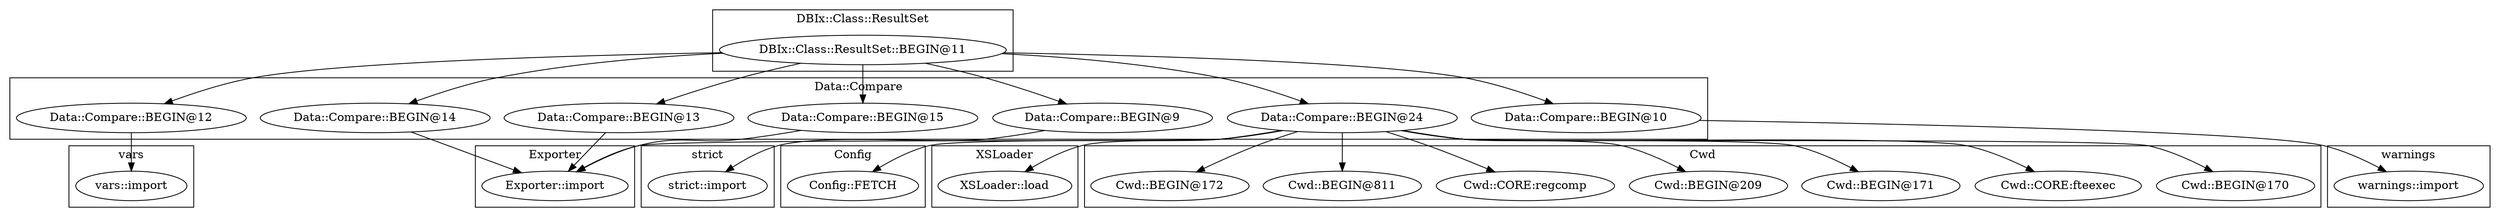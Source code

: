 digraph {
graph [overlap=false]
subgraph cluster_Config {
	label="Config";
	"Config::FETCH";
}
subgraph cluster_DBIx_Class_ResultSet {
	label="DBIx::Class::ResultSet";
	"DBIx::Class::ResultSet::BEGIN@11";
}
subgraph cluster_Data_Compare {
	label="Data::Compare";
	"Data::Compare::BEGIN@12";
	"Data::Compare::BEGIN@14";
	"Data::Compare::BEGIN@9";
	"Data::Compare::BEGIN@24";
	"Data::Compare::BEGIN@15";
	"Data::Compare::BEGIN@10";
	"Data::Compare::BEGIN@13";
}
subgraph cluster_Exporter {
	label="Exporter";
	"Exporter::import";
}
subgraph cluster_warnings {
	label="warnings";
	"warnings::import";
}
subgraph cluster_vars {
	label="vars";
	"vars::import";
}
subgraph cluster_XSLoader {
	label="XSLoader";
	"XSLoader::load";
}
subgraph cluster_Cwd {
	label="Cwd";
	"Cwd::BEGIN@811";
	"Cwd::BEGIN@172";
	"Cwd::BEGIN@170";
	"Cwd::CORE:fteexec";
	"Cwd::BEGIN@171";
	"Cwd::BEGIN@209";
	"Cwd::CORE:regcomp";
}
subgraph cluster_strict {
	label="strict";
	"strict::import";
}
"Data::Compare::BEGIN@13" -> "Exporter::import";
"Data::Compare::BEGIN@24" -> "Exporter::import";
"Data::Compare::BEGIN@15" -> "Exporter::import";
"Data::Compare::BEGIN@14" -> "Exporter::import";
"Data::Compare::BEGIN@24" -> "Cwd::BEGIN@209";
"DBIx::Class::ResultSet::BEGIN@11" -> "Data::Compare::BEGIN@13";
"Data::Compare::BEGIN@24" -> "Cwd::CORE:regcomp";
"Data::Compare::BEGIN@24" -> "Cwd::BEGIN@171";
"Data::Compare::BEGIN@10" -> "warnings::import";
"DBIx::Class::ResultSet::BEGIN@11" -> "Data::Compare::BEGIN@12";
"DBIx::Class::ResultSet::BEGIN@11" -> "Data::Compare::BEGIN@24";
"Data::Compare::BEGIN@12" -> "vars::import";
"DBIx::Class::ResultSet::BEGIN@11" -> "Data::Compare::BEGIN@15";
"Data::Compare::BEGIN@24" -> "Cwd::BEGIN@172";
"DBIx::Class::ResultSet::BEGIN@11" -> "Data::Compare::BEGIN@9";
"Data::Compare::BEGIN@24" -> "Config::FETCH";
"Data::Compare::BEGIN@9" -> "strict::import";
"DBIx::Class::ResultSet::BEGIN@11" -> "Data::Compare::BEGIN@14";
"Data::Compare::BEGIN@24" -> "Cwd::CORE:fteexec";
"Data::Compare::BEGIN@24" -> "XSLoader::load";
"Data::Compare::BEGIN@24" -> "Cwd::BEGIN@811";
"DBIx::Class::ResultSet::BEGIN@11" -> "Data::Compare::BEGIN@10";
"Data::Compare::BEGIN@24" -> "Cwd::BEGIN@170";
}
